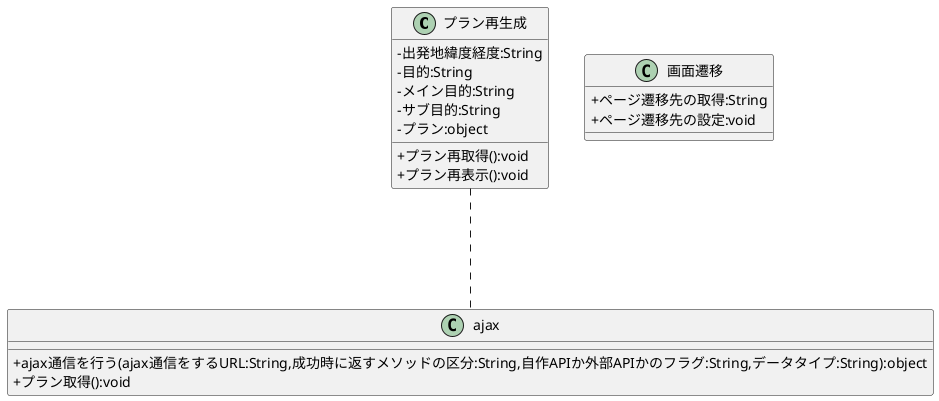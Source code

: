 @startuml

skinparam classAttributeIconSize 0

    class プラン再生成{
        - 出発地緯度経度:String
        - 目的:String
        - メイン目的:String
        - サブ目的:String
        - プラン:object
        + プラン再取得():void
        + プラン再表示():void
    }

    class ajax{
        + ajax通信を行う(ajax通信をするURL:String,成功時に返すメソッドの区分:String,自作APIか外部APIかのフラグ:String,データタイプ:String):object
        + プラン取得():void
    }

    プラン再生成 .-- ajax
    
    class 画面遷移{
        + ページ遷移先の取得:String
        + ページ遷移先の設定:void
    }
    
@enduml